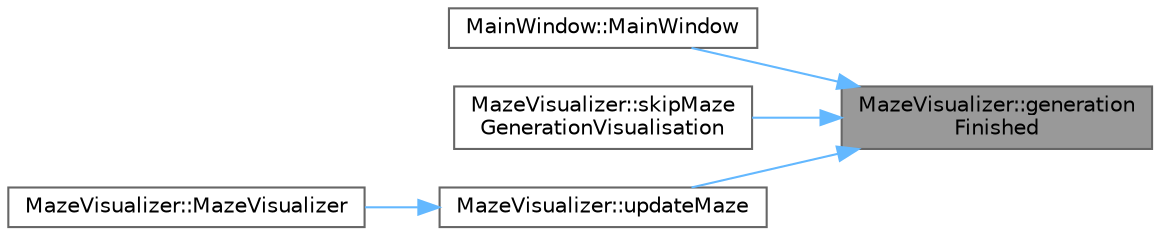digraph "MazeVisualizer::generationFinished"
{
 // LATEX_PDF_SIZE
  bgcolor="transparent";
  edge [fontname=Helvetica,fontsize=10,labelfontname=Helvetica,labelfontsize=10];
  node [fontname=Helvetica,fontsize=10,shape=box,height=0.2,width=0.4];
  rankdir="RL";
  Node1 [id="Node000001",label="MazeVisualizer::generation\lFinished",height=0.2,width=0.4,color="gray40", fillcolor="grey60", style="filled", fontcolor="black",tooltip=" "];
  Node1 -> Node2 [id="edge1_Node000001_Node000002",dir="back",color="steelblue1",style="solid",tooltip=" "];
  Node2 [id="Node000002",label="MainWindow::MainWindow",height=0.2,width=0.4,color="grey40", fillcolor="white", style="filled",URL="$class_main_window.html#a996c5a2b6f77944776856f08ec30858d",tooltip=" "];
  Node1 -> Node3 [id="edge2_Node000001_Node000003",dir="back",color="steelblue1",style="solid",tooltip=" "];
  Node3 [id="Node000003",label="MazeVisualizer::skipMaze\lGenerationVisualisation",height=0.2,width=0.4,color="grey40", fillcolor="white", style="filled",URL="$class_maze_visualizer.html#a9532ecf098da07de8a7b1a41ff5aca00",tooltip=" "];
  Node1 -> Node4 [id="edge3_Node000001_Node000004",dir="back",color="steelblue1",style="solid",tooltip=" "];
  Node4 [id="Node000004",label="MazeVisualizer::updateMaze",height=0.2,width=0.4,color="grey40", fillcolor="white", style="filled",URL="$class_maze_visualizer.html#a25eb61bb81732b94b10355b1342e85ee",tooltip=" "];
  Node4 -> Node5 [id="edge4_Node000004_Node000005",dir="back",color="steelblue1",style="solid",tooltip=" "];
  Node5 [id="Node000005",label="MazeVisualizer::MazeVisualizer",height=0.2,width=0.4,color="grey40", fillcolor="white", style="filled",URL="$class_maze_visualizer.html#a98569b67de14dc8b1fd9052e89a870c3",tooltip=" "];
}
